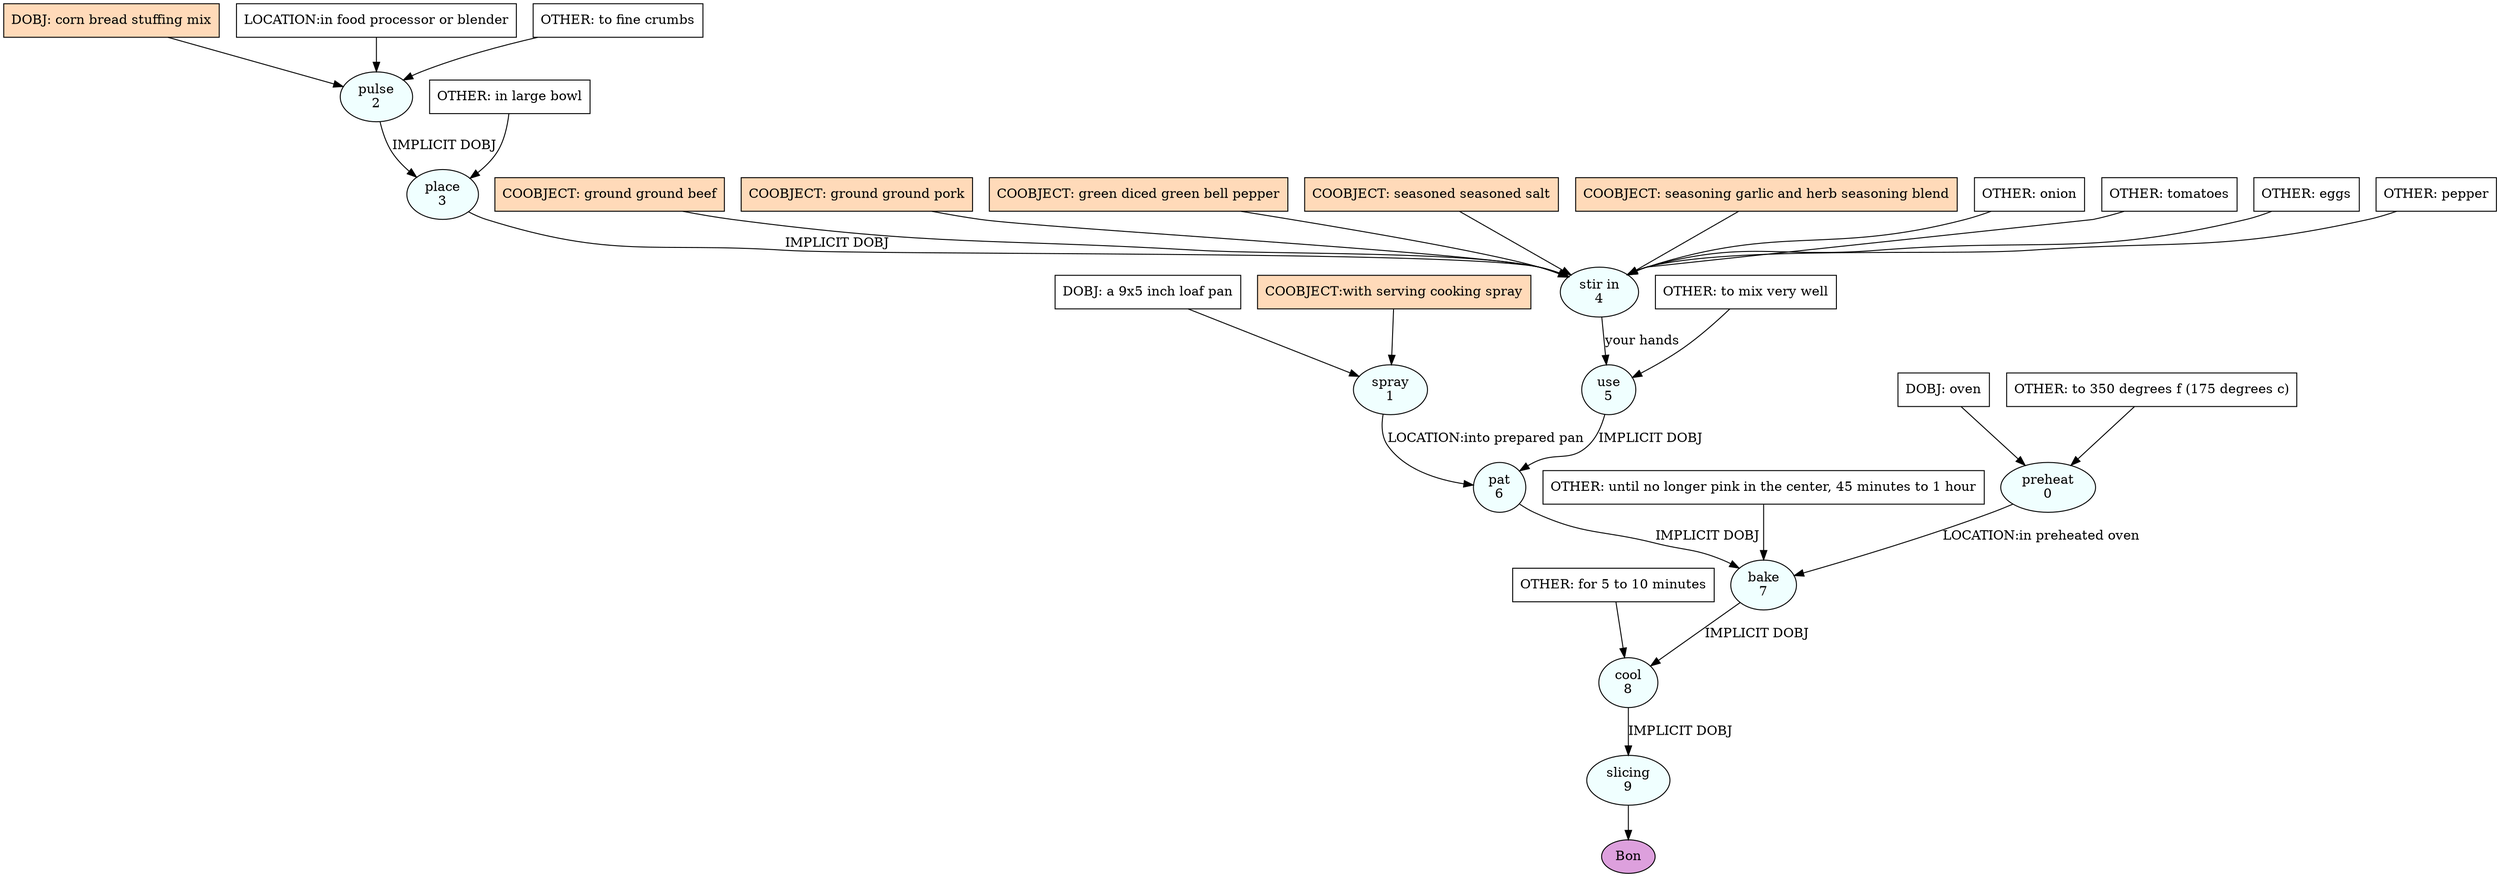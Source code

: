 digraph recipe {
E0[label="preheat
0", shape=oval, style=filled, fillcolor=azure]
E1[label="spray
1", shape=oval, style=filled, fillcolor=azure]
E2[label="pulse
2", shape=oval, style=filled, fillcolor=azure]
E3[label="place
3", shape=oval, style=filled, fillcolor=azure]
E4[label="stir in
4", shape=oval, style=filled, fillcolor=azure]
E5[label="use
5", shape=oval, style=filled, fillcolor=azure]
E6[label="pat
6", shape=oval, style=filled, fillcolor=azure]
E7[label="bake
7", shape=oval, style=filled, fillcolor=azure]
E8[label="cool
8", shape=oval, style=filled, fillcolor=azure]
E9[label="slicing
9", shape=oval, style=filled, fillcolor=azure]
D0[label="DOBJ: oven", shape=box, style=filled, fillcolor=white]
D0 -> E0
O0_0[label="OTHER: to 350 degrees f (175 degrees c)", shape=box, style=filled, fillcolor=white]
O0_0 -> E0
D2[label="DOBJ: corn bread stuffing mix", shape=box, style=filled, fillcolor=peachpuff]
D2 -> E2
P2_0[label="LOCATION:in food processor or blender", shape=box, style=filled, fillcolor=white]
P2_0 -> E2
O2_0[label="OTHER: to fine crumbs", shape=box, style=filled, fillcolor=white]
O2_0 -> E2
D1[label="DOBJ: a 9x5 inch loaf pan", shape=box, style=filled, fillcolor=white]
D1 -> E1
P1_0[label="COOBJECT:with serving cooking spray", shape=box, style=filled, fillcolor=peachpuff]
P1_0 -> E1
E2 -> E3 [label="IMPLICIT DOBJ"]
O3_0_0[label="OTHER: in large bowl", shape=box, style=filled, fillcolor=white]
O3_0_0 -> E3
E3 -> E4 [label="IMPLICIT DOBJ"]
P4_0_ing[label="COOBJECT: ground ground beef", shape=box, style=filled, fillcolor=peachpuff]
P4_0_ing -> E4
P4_1_ing[label="COOBJECT: ground ground pork", shape=box, style=filled, fillcolor=peachpuff]
P4_1_ing -> E4
P4_2_ing[label="COOBJECT: green diced green bell pepper", shape=box, style=filled, fillcolor=peachpuff]
P4_2_ing -> E4
P4_3_ing[label="COOBJECT: seasoned seasoned salt", shape=box, style=filled, fillcolor=peachpuff]
P4_3_ing -> E4
P4_4_ing[label="COOBJECT: seasoning garlic and herb seasoning blend", shape=box, style=filled, fillcolor=peachpuff]
P4_4_ing -> E4
O4_0_0[label="OTHER: onion", shape=box, style=filled, fillcolor=white]
O4_0_0 -> E4
O4_1_0[label="OTHER: tomatoes", shape=box, style=filled, fillcolor=white]
O4_1_0 -> E4
O4_2_0[label="OTHER: eggs", shape=box, style=filled, fillcolor=white]
O4_2_0 -> E4
O4_3_0[label="OTHER: pepper", shape=box, style=filled, fillcolor=white]
O4_3_0 -> E4
E4 -> E5 [label="your hands"]
O5_0_0[label="OTHER: to mix very well", shape=box, style=filled, fillcolor=white]
O5_0_0 -> E5
E5 -> E6 [label="IMPLICIT DOBJ"]
E1 -> E6 [label="LOCATION:into prepared pan"]
E6 -> E7 [label="IMPLICIT DOBJ"]
E0 -> E7 [label="LOCATION:in preheated oven"]
O7_0_0[label="OTHER: until no longer pink in the center, 45 minutes to 1 hour", shape=box, style=filled, fillcolor=white]
O7_0_0 -> E7
E7 -> E8 [label="IMPLICIT DOBJ"]
O8_0_0[label="OTHER: for 5 to 10 minutes", shape=box, style=filled, fillcolor=white]
O8_0_0 -> E8
E8 -> E9 [label="IMPLICIT DOBJ"]
EOR[label="Bon", shape=oval, style=filled, fillcolor=plum]
E9 -> EOR
}
